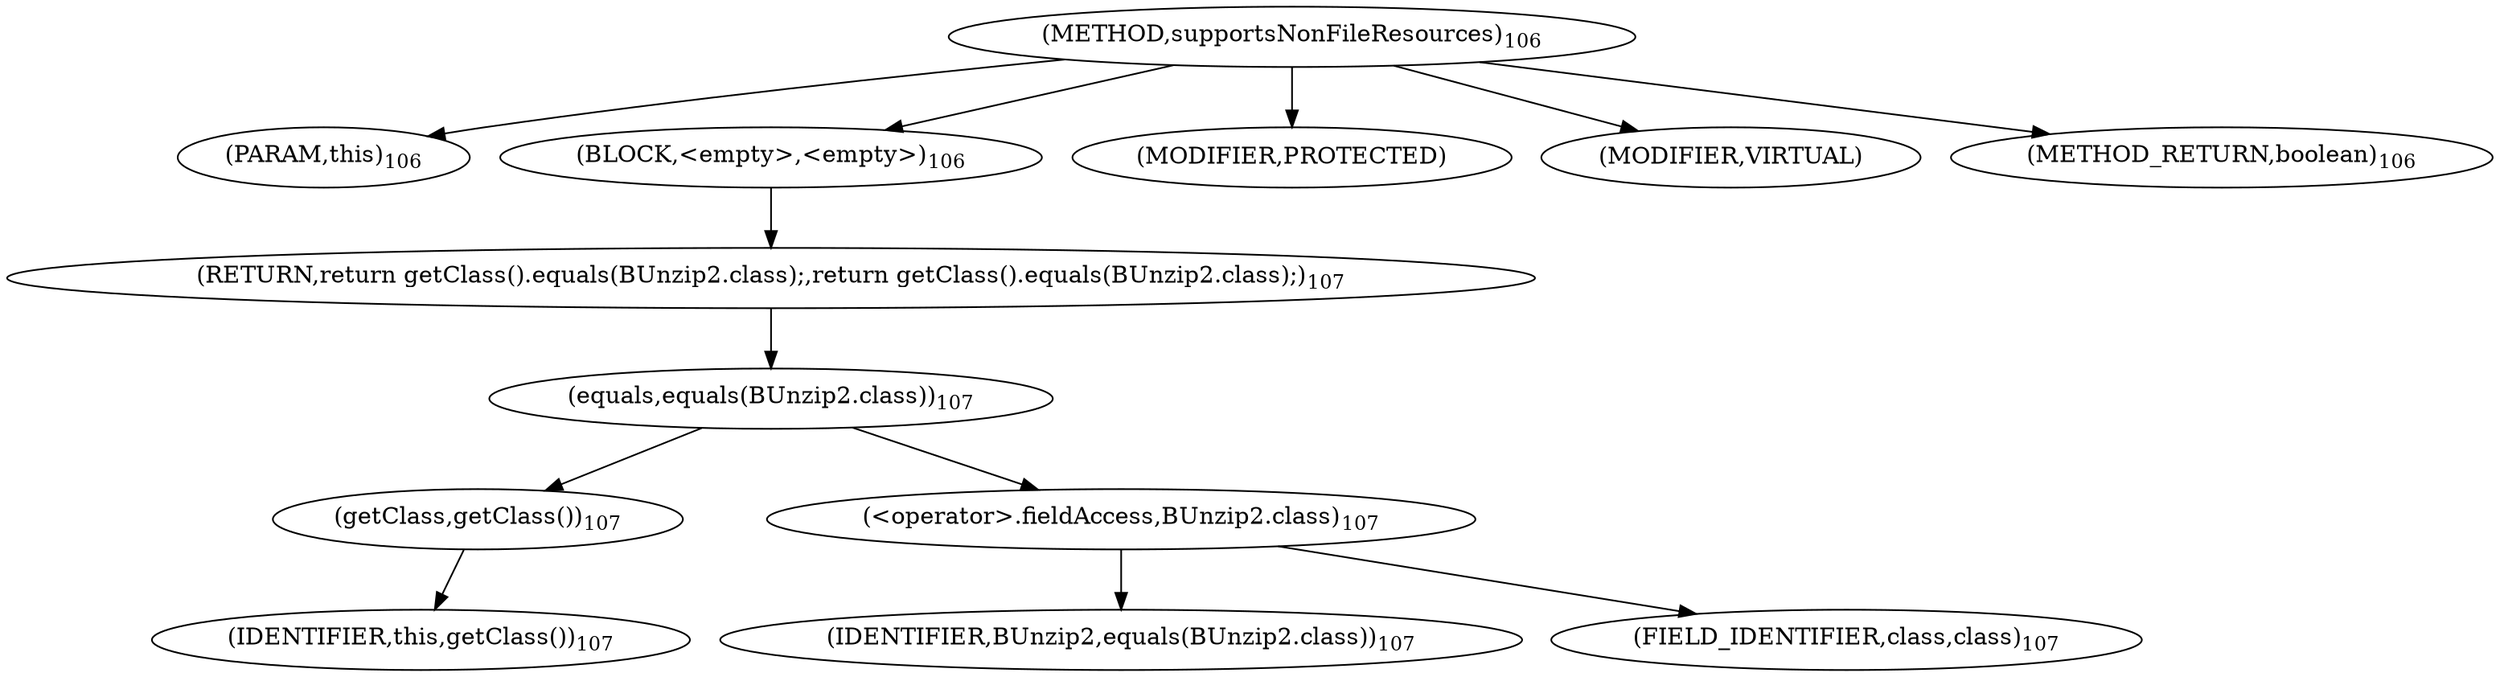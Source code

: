 digraph "supportsNonFileResources" {  
"194" [label = <(METHOD,supportsNonFileResources)<SUB>106</SUB>> ]
"15" [label = <(PARAM,this)<SUB>106</SUB>> ]
"195" [label = <(BLOCK,&lt;empty&gt;,&lt;empty&gt;)<SUB>106</SUB>> ]
"196" [label = <(RETURN,return getClass().equals(BUnzip2.class);,return getClass().equals(BUnzip2.class);)<SUB>107</SUB>> ]
"197" [label = <(equals,equals(BUnzip2.class))<SUB>107</SUB>> ]
"198" [label = <(getClass,getClass())<SUB>107</SUB>> ]
"14" [label = <(IDENTIFIER,this,getClass())<SUB>107</SUB>> ]
"199" [label = <(&lt;operator&gt;.fieldAccess,BUnzip2.class)<SUB>107</SUB>> ]
"200" [label = <(IDENTIFIER,BUnzip2,equals(BUnzip2.class))<SUB>107</SUB>> ]
"201" [label = <(FIELD_IDENTIFIER,class,class)<SUB>107</SUB>> ]
"202" [label = <(MODIFIER,PROTECTED)> ]
"203" [label = <(MODIFIER,VIRTUAL)> ]
"204" [label = <(METHOD_RETURN,boolean)<SUB>106</SUB>> ]
  "194" -> "15" 
  "194" -> "195" 
  "194" -> "202" 
  "194" -> "203" 
  "194" -> "204" 
  "195" -> "196" 
  "196" -> "197" 
  "197" -> "198" 
  "197" -> "199" 
  "198" -> "14" 
  "199" -> "200" 
  "199" -> "201" 
}

